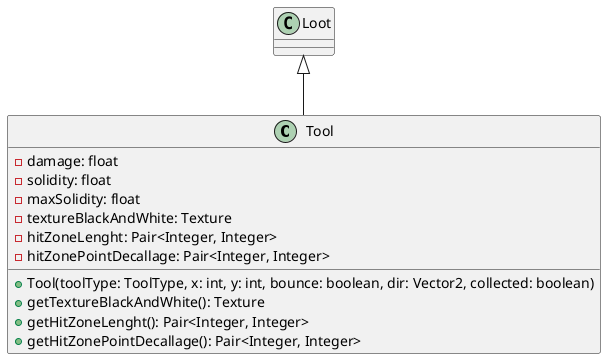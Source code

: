 @startuml Tool

class Tool extends Loot {
  - damage: float
  - solidity: float
  - maxSolidity: float
  - textureBlackAndWhite: Texture
  - hitZoneLenght: Pair<Integer, Integer>
  - hitZonePointDecallage: Pair<Integer, Integer>

  + Tool(toolType: ToolType, x: int, y: int, bounce: boolean, dir: Vector2, collected: boolean)
  + getTextureBlackAndWhite(): Texture
  + getHitZoneLenght(): Pair<Integer, Integer>
  + getHitZonePointDecallage(): Pair<Integer, Integer>
}

@enduml